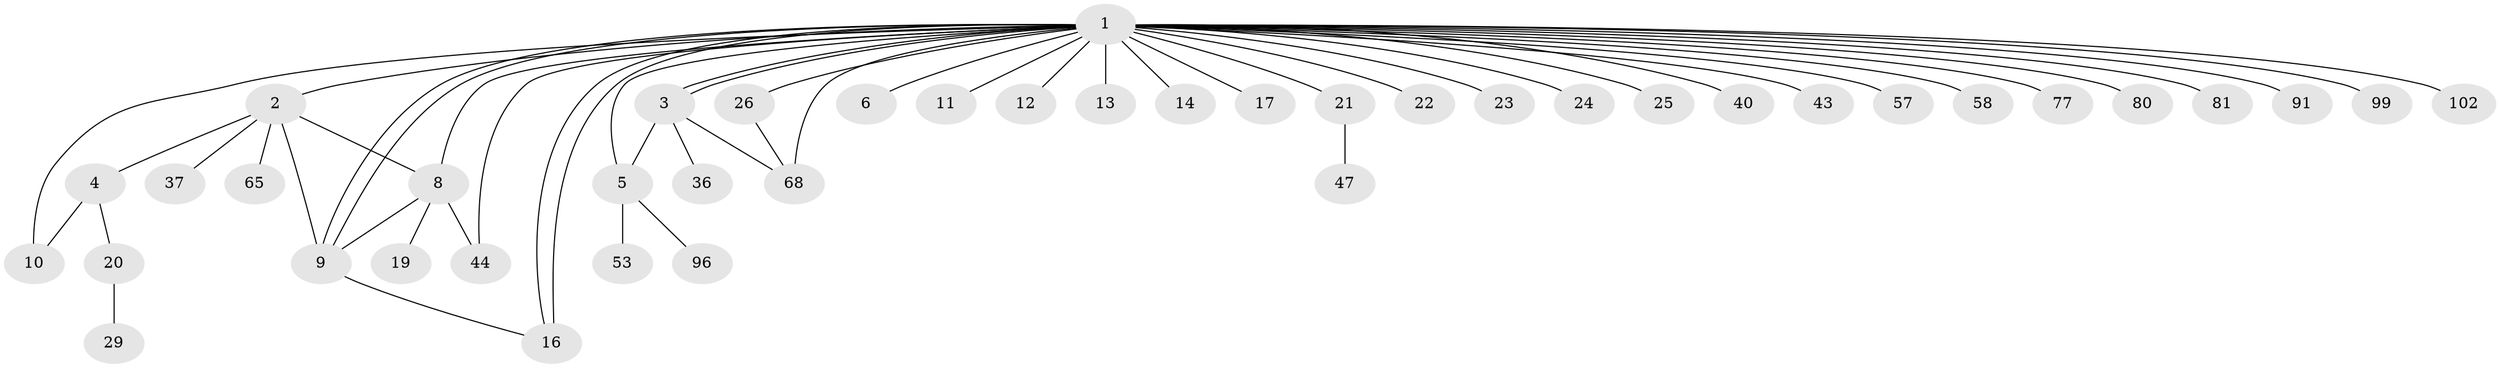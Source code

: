 // original degree distribution, {37: 0.009523809523809525, 6: 0.01904761904761905, 7: 0.009523809523809525, 4: 0.05714285714285714, 2: 0.19047619047619047, 1: 0.6, 12: 0.009523809523809525, 3: 0.08571428571428572, 11: 0.009523809523809525, 5: 0.009523809523809525}
// Generated by graph-tools (version 1.1) at 2025/18/03/04/25 18:18:20]
// undirected, 42 vertices, 53 edges
graph export_dot {
graph [start="1"]
  node [color=gray90,style=filled];
  1;
  2;
  3 [super="+32+7+15"];
  4 [super="+73"];
  5 [super="+27"];
  6 [super="+67+56+51"];
  8 [super="+72+84+52"];
  9 [super="+18+38+63+87+62+46+35"];
  10 [super="+79"];
  11;
  12;
  13;
  14;
  16 [super="+41+75+82+101+103+85+49+31+39"];
  17;
  19;
  20 [super="+45+88"];
  21 [super="+66+30"];
  22;
  23;
  24;
  25 [super="+33"];
  26 [super="+59+74+70+34"];
  29 [super="+64+97"];
  36 [super="+54"];
  37;
  40;
  43;
  44 [super="+50"];
  47 [super="+48"];
  53;
  57 [super="+104"];
  58;
  65 [super="+69"];
  68 [super="+105"];
  77;
  80;
  81;
  91;
  96;
  99;
  102;
  1 -- 2;
  1 -- 3;
  1 -- 3;
  1 -- 6;
  1 -- 8 [weight=2];
  1 -- 9;
  1 -- 9;
  1 -- 10;
  1 -- 11;
  1 -- 12;
  1 -- 13;
  1 -- 14;
  1 -- 16;
  1 -- 16;
  1 -- 17;
  1 -- 21;
  1 -- 22;
  1 -- 23;
  1 -- 24;
  1 -- 25 [weight=2];
  1 -- 26;
  1 -- 40;
  1 -- 43;
  1 -- 44;
  1 -- 57;
  1 -- 58;
  1 -- 68 [weight=2];
  1 -- 77;
  1 -- 80;
  1 -- 81;
  1 -- 91;
  1 -- 99;
  1 -- 102;
  1 -- 5;
  2 -- 4;
  2 -- 8;
  2 -- 9;
  2 -- 37;
  2 -- 65;
  3 -- 5;
  3 -- 68;
  3 -- 36;
  4 -- 10;
  4 -- 20;
  5 -- 96;
  5 -- 53;
  8 -- 19;
  8 -- 9;
  8 -- 44;
  9 -- 16;
  20 -- 29;
  21 -- 47;
  26 -- 68;
}
